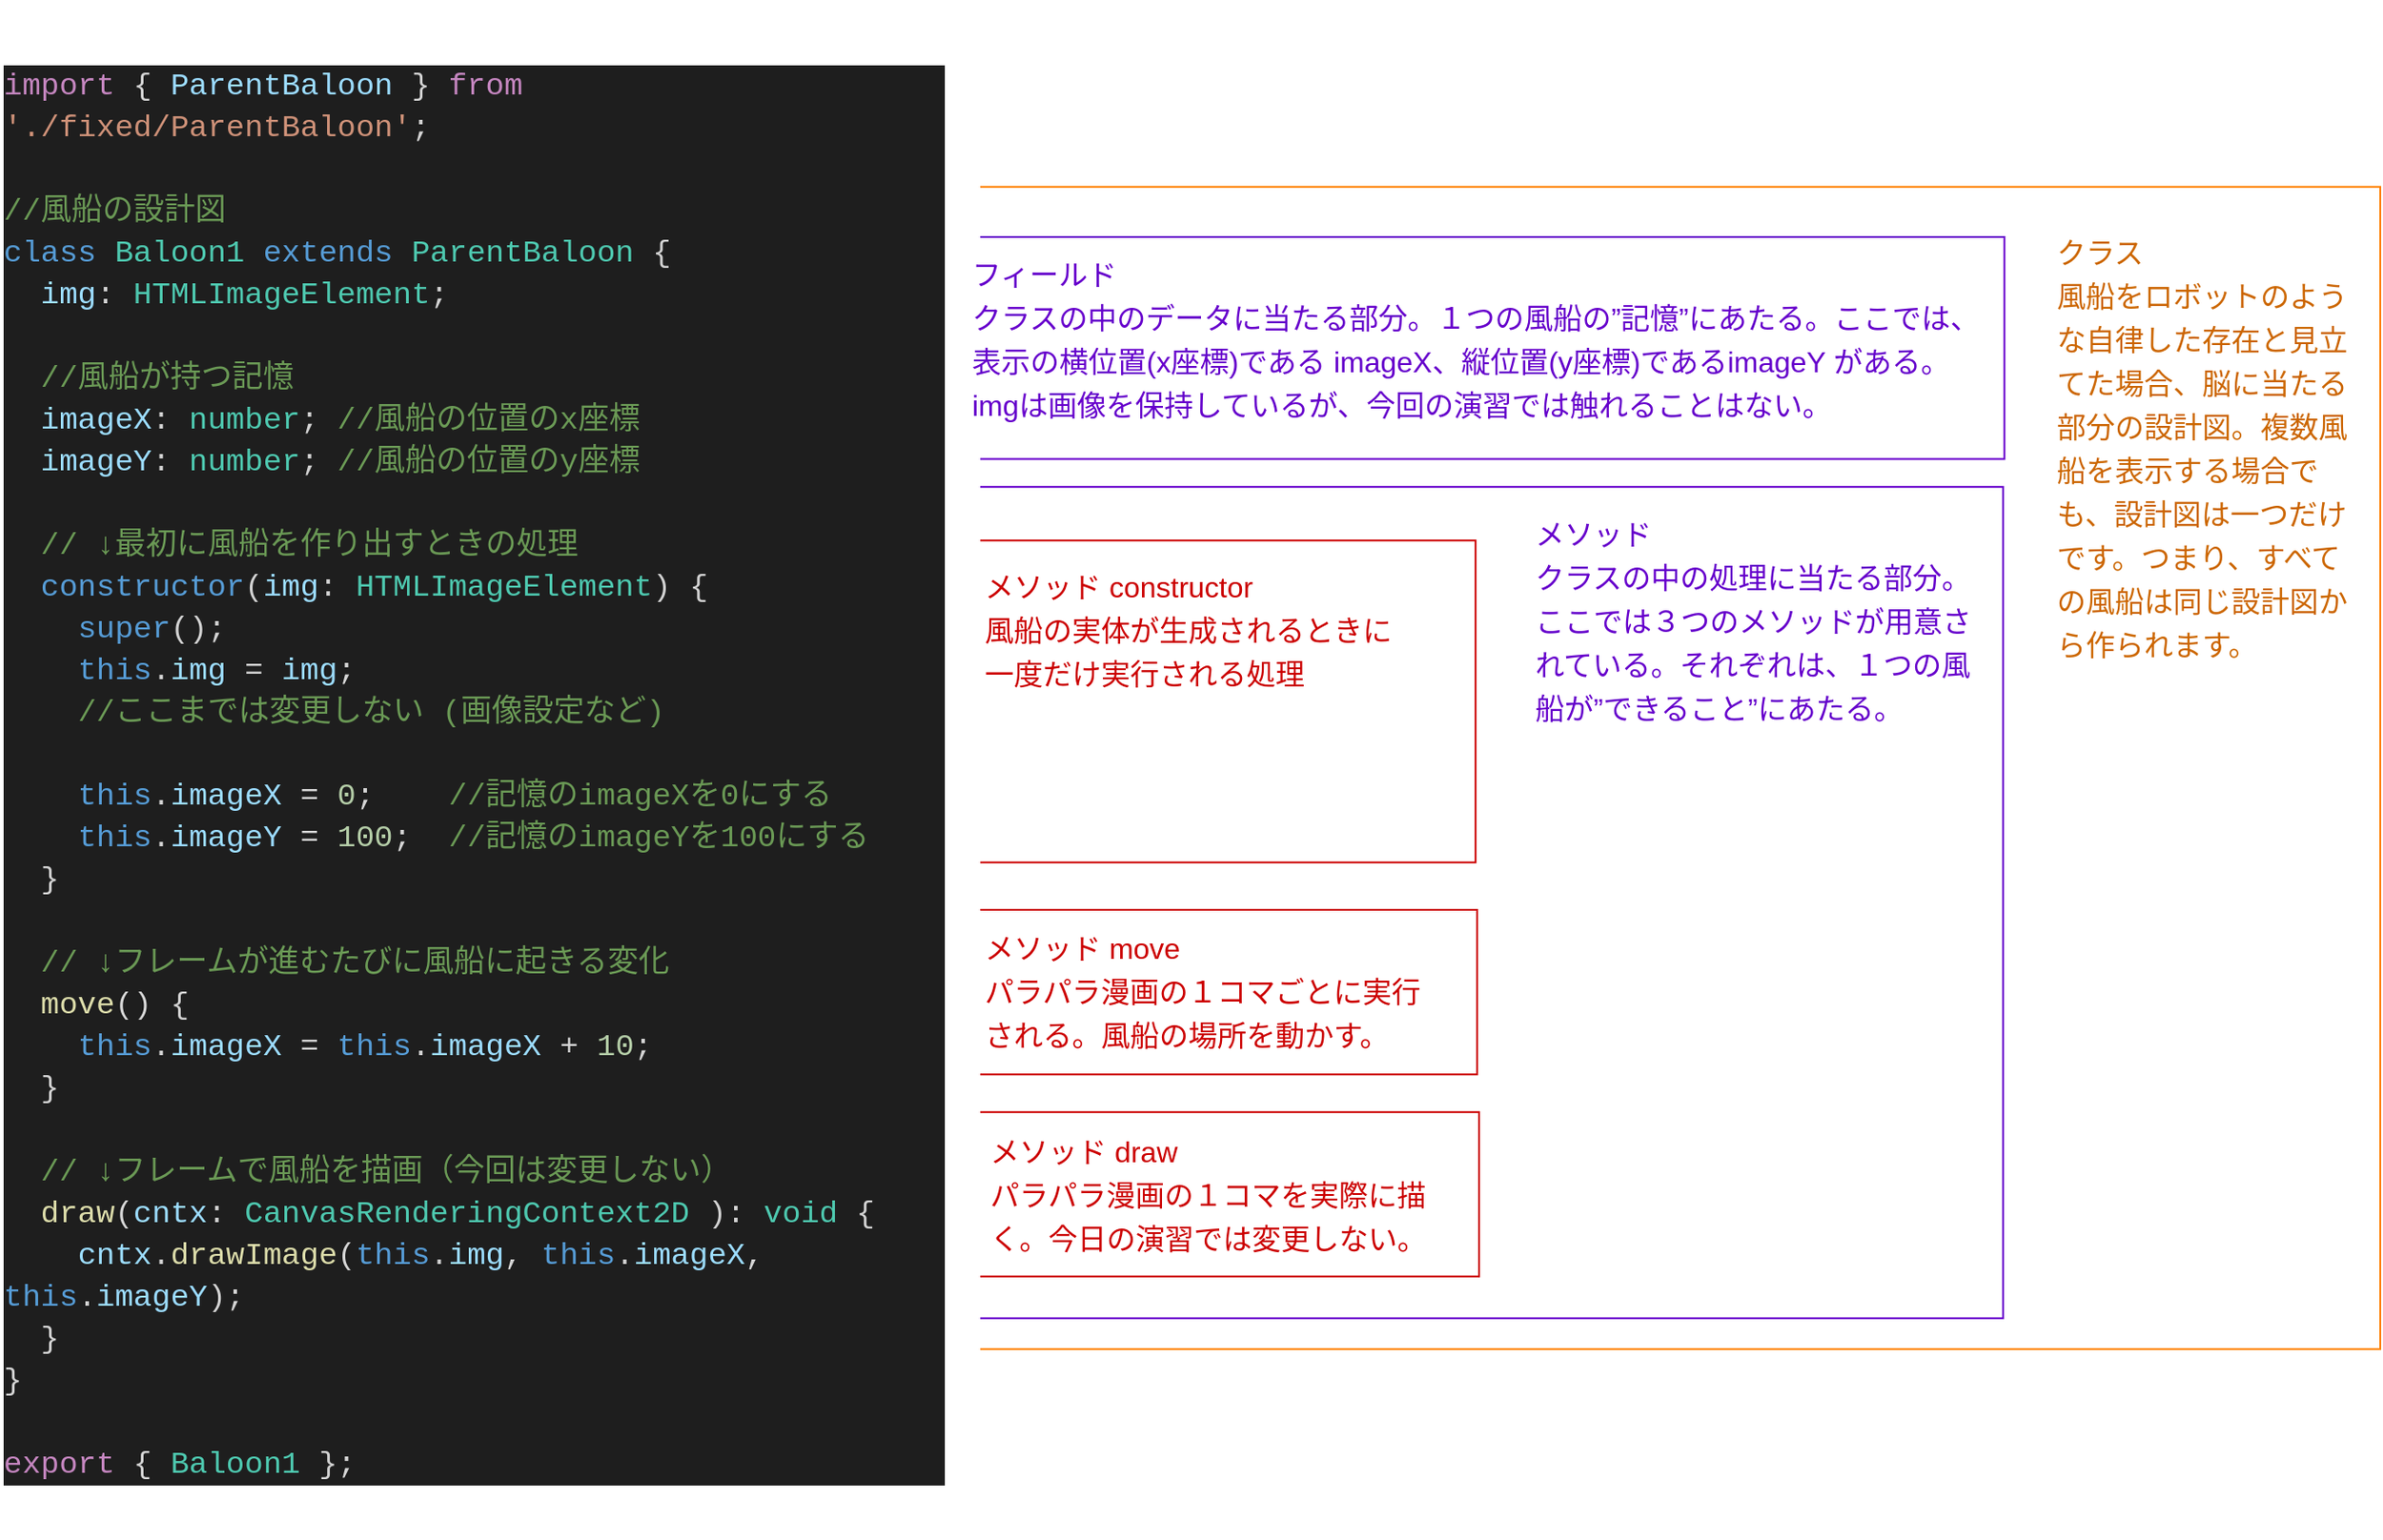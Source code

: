 <mxfile version="15.2.7" type="device"><diagram id="FfvyMGvv0T7qn-MLXQjH" name="ページ1"><mxGraphModel dx="2249" dy="1983" grid="1" gridSize="10" guides="1" tooltips="1" connect="1" arrows="1" fold="1" page="1" pageScale="1" pageWidth="827" pageHeight="1169" math="0" shadow="0"><root><mxCell id="0"/><mxCell id="1" parent="0"/><mxCell id="BML7EPOQI74bzUY2PKSZ-1" value="&#10;&#10;&lt;div style=&quot;color: rgb(212, 212, 212); background-color: rgb(30, 30, 30); font-family: hakugen, consolas, &amp;quot;courier new&amp;quot;, monospace, consolas, &amp;quot;courier new&amp;quot;, monospace; font-weight: normal; font-size: 17px; line-height: 23px;&quot;&gt;&lt;div&gt;&lt;span style=&quot;color: #c586c0&quot;&gt;import&lt;/span&gt;&lt;span style=&quot;color: #d4d4d4&quot;&gt; { &lt;/span&gt;&lt;span style=&quot;color: #9cdcfe&quot;&gt;ParentBaloon&lt;/span&gt;&lt;span style=&quot;color: #d4d4d4&quot;&gt; } &lt;/span&gt;&lt;span style=&quot;color: #c586c0&quot;&gt;from&lt;/span&gt;&lt;span style=&quot;color: #d4d4d4&quot;&gt; &lt;/span&gt;&lt;span style=&quot;color: #ce9178&quot;&gt;'./fixed/ParentBaloon'&lt;/span&gt;&lt;span style=&quot;color: #d4d4d4&quot;&gt;;&lt;/span&gt;&lt;/div&gt;&lt;br&gt;&lt;div&gt;&lt;span style=&quot;color: #6a9955&quot;&gt;//風船の設計図&lt;/span&gt;&lt;/div&gt;&lt;div&gt;&lt;span style=&quot;color: #569cd6&quot;&gt;class&lt;/span&gt;&lt;span style=&quot;color: #d4d4d4&quot;&gt; &lt;/span&gt;&lt;span style=&quot;color: #4ec9b0&quot;&gt;Baloon1&lt;/span&gt;&lt;span style=&quot;color: #d4d4d4&quot;&gt; &lt;/span&gt;&lt;span style=&quot;color: #569cd6&quot;&gt;extends&lt;/span&gt;&lt;span style=&quot;color: #d4d4d4&quot;&gt; &lt;/span&gt;&lt;span style=&quot;color: #4ec9b0&quot;&gt;ParentBaloon&lt;/span&gt;&lt;span style=&quot;color: #d4d4d4&quot;&gt; {&lt;/span&gt;&lt;/div&gt;&lt;div&gt;&lt;span style=&quot;color: #d4d4d4&quot;&gt;&amp;nbsp; &lt;/span&gt;&lt;span style=&quot;color: #9cdcfe&quot;&gt;img&lt;/span&gt;&lt;span style=&quot;color: #d4d4d4&quot;&gt;: &lt;/span&gt;&lt;span style=&quot;color: #4ec9b0&quot;&gt;HTMLImageElement&lt;/span&gt;&lt;span style=&quot;color: #d4d4d4&quot;&gt;;&lt;/span&gt;&lt;/div&gt;&lt;div&gt;&lt;span style=&quot;color: #d4d4d4&quot;&gt;&amp;nbsp; &lt;/span&gt;&lt;/div&gt;&lt;div&gt;&lt;span style=&quot;color: #d4d4d4&quot;&gt;&amp;nbsp; &lt;/span&gt;&lt;span style=&quot;color: #6a9955&quot;&gt;//風船が持つ記憶&lt;/span&gt;&lt;/div&gt;&lt;div&gt;&lt;span style=&quot;color: #d4d4d4&quot;&gt;&amp;nbsp; &lt;/span&gt;&lt;span style=&quot;color: #9cdcfe&quot;&gt;imageX&lt;/span&gt;&lt;span style=&quot;color: #d4d4d4&quot;&gt;: &lt;/span&gt;&lt;span style=&quot;color: #4ec9b0&quot;&gt;number&lt;/span&gt;&lt;span style=&quot;color: #d4d4d4&quot;&gt;; &lt;/span&gt;&lt;span style=&quot;color: #6a9955&quot;&gt;//風船の位置のx座標&lt;/span&gt;&lt;/div&gt;&lt;div&gt;&lt;span style=&quot;color: #d4d4d4&quot;&gt;&amp;nbsp; &lt;/span&gt;&lt;span style=&quot;color: #9cdcfe&quot;&gt;imageY&lt;/span&gt;&lt;span style=&quot;color: #d4d4d4&quot;&gt;: &lt;/span&gt;&lt;span style=&quot;color: #4ec9b0&quot;&gt;number&lt;/span&gt;&lt;span style=&quot;color: #d4d4d4&quot;&gt;; &lt;/span&gt;&lt;span style=&quot;color: #6a9955&quot;&gt;//風船の位置のy座標&lt;/span&gt;&lt;/div&gt;&lt;br&gt;&lt;div&gt;&lt;span style=&quot;color: #d4d4d4&quot;&gt;&amp;nbsp; &lt;/span&gt;&lt;span style=&quot;color: #6a9955&quot;&gt;// ↓最初に風船を作り出すときの処理&lt;/span&gt;&lt;/div&gt;&lt;div&gt;&lt;span style=&quot;color: #d4d4d4&quot;&gt;&amp;nbsp; &lt;/span&gt;&lt;span style=&quot;color: #569cd6&quot;&gt;constructor&lt;/span&gt;&lt;span style=&quot;color: #d4d4d4&quot;&gt;(&lt;/span&gt;&lt;span style=&quot;color: #9cdcfe&quot;&gt;img&lt;/span&gt;&lt;span style=&quot;color: #d4d4d4&quot;&gt;: &lt;/span&gt;&lt;span style=&quot;color: #4ec9b0&quot;&gt;HTMLImageElement&lt;/span&gt;&lt;span style=&quot;color: #d4d4d4&quot;&gt;) {&lt;/span&gt;&lt;/div&gt;&lt;div&gt;&lt;span style=&quot;color: #d4d4d4&quot;&gt;&amp;nbsp; &amp;nbsp; &lt;/span&gt;&lt;span style=&quot;color: #569cd6&quot;&gt;super&lt;/span&gt;&lt;span style=&quot;color: #d4d4d4&quot;&gt;();&lt;/span&gt;&lt;/div&gt;&lt;div&gt;&lt;span style=&quot;color: #d4d4d4&quot;&gt;&amp;nbsp; &amp;nbsp; &lt;/span&gt;&lt;span style=&quot;color: #569cd6&quot;&gt;this&lt;/span&gt;&lt;span style=&quot;color: #d4d4d4&quot;&gt;.&lt;/span&gt;&lt;span style=&quot;color: #9cdcfe&quot;&gt;img&lt;/span&gt;&lt;span style=&quot;color: #d4d4d4&quot;&gt; = &lt;/span&gt;&lt;span style=&quot;color: #9cdcfe&quot;&gt;img&lt;/span&gt;&lt;span style=&quot;color: #d4d4d4&quot;&gt;;&lt;/span&gt;&lt;/div&gt;&lt;div&gt;&lt;span style=&quot;color: #d4d4d4&quot;&gt;&amp;nbsp; &amp;nbsp; &lt;/span&gt;&lt;span style=&quot;color: #6a9955&quot;&gt;//ここまでは変更しない (画像設定など)&lt;/span&gt;&lt;/div&gt;&lt;div&gt;&lt;span style=&quot;color: #d4d4d4&quot;&gt;&amp;nbsp; &lt;/span&gt;&lt;/div&gt;&lt;div&gt;&lt;span style=&quot;color: #d4d4d4&quot;&gt;&amp;nbsp; &amp;nbsp; &lt;/span&gt;&lt;span style=&quot;color: #569cd6&quot;&gt;this&lt;/span&gt;&lt;span style=&quot;color: #d4d4d4&quot;&gt;.&lt;/span&gt;&lt;span style=&quot;color: #9cdcfe&quot;&gt;imageX&lt;/span&gt;&lt;span style=&quot;color: #d4d4d4&quot;&gt; = &lt;/span&gt;&lt;span style=&quot;color: #b5cea8&quot;&gt;0&lt;/span&gt;&lt;span style=&quot;color: #d4d4d4&quot;&gt;; &amp;nbsp; &amp;nbsp;&lt;/span&gt;&lt;span style=&quot;color: #6a9955&quot;&gt;//記憶のimageXを0にする&lt;/span&gt;&lt;/div&gt;&lt;div&gt;&lt;span style=&quot;color: #d4d4d4&quot;&gt;&amp;nbsp; &amp;nbsp; &lt;/span&gt;&lt;span style=&quot;color: #569cd6&quot;&gt;this&lt;/span&gt;&lt;span style=&quot;color: #d4d4d4&quot;&gt;.&lt;/span&gt;&lt;span style=&quot;color: #9cdcfe&quot;&gt;imageY&lt;/span&gt;&lt;span style=&quot;color: #d4d4d4&quot;&gt; = &lt;/span&gt;&lt;span style=&quot;color: #b5cea8&quot;&gt;100&lt;/span&gt;&lt;span style=&quot;color: #d4d4d4&quot;&gt;; &amp;nbsp;&lt;/span&gt;&lt;span style=&quot;color: #6a9955&quot;&gt;//記憶のimageYを100にする&lt;/span&gt;&lt;/div&gt;&lt;div&gt;&lt;span style=&quot;color: #d4d4d4&quot;&gt;&amp;nbsp; }&lt;/span&gt;&lt;/div&gt;&lt;br&gt;&lt;div&gt;&lt;span style=&quot;color: #d4d4d4&quot;&gt;&amp;nbsp; &lt;/span&gt;&lt;span style=&quot;color: #6a9955&quot;&gt;// ↓フレームが進むたびに風船に起きる変化&lt;/span&gt;&lt;/div&gt;&lt;div&gt;&lt;span style=&quot;color: #d4d4d4&quot;&gt;&amp;nbsp; &lt;/span&gt;&lt;span style=&quot;color: #dcdcaa&quot;&gt;move&lt;/span&gt;&lt;span style=&quot;color: #d4d4d4&quot;&gt;() {&lt;/span&gt;&lt;/div&gt;&lt;div&gt;&lt;span style=&quot;color: #d4d4d4&quot;&gt;&amp;nbsp; &amp;nbsp; &lt;/span&gt;&lt;span style=&quot;color: #569cd6&quot;&gt;this&lt;/span&gt;&lt;span style=&quot;color: #d4d4d4&quot;&gt;.&lt;/span&gt;&lt;span style=&quot;color: #9cdcfe&quot;&gt;imageX&lt;/span&gt;&lt;span style=&quot;color: #d4d4d4&quot;&gt; = &lt;/span&gt;&lt;span style=&quot;color: #569cd6&quot;&gt;this&lt;/span&gt;&lt;span style=&quot;color: #d4d4d4&quot;&gt;.&lt;/span&gt;&lt;span style=&quot;color: #9cdcfe&quot;&gt;imageX&lt;/span&gt;&lt;span style=&quot;color: #d4d4d4&quot;&gt; + &lt;/span&gt;&lt;span style=&quot;color: #b5cea8&quot;&gt;10&lt;/span&gt;&lt;span style=&quot;color: #d4d4d4&quot;&gt;;&lt;/span&gt;&lt;/div&gt;&lt;div&gt;&lt;span style=&quot;color: #d4d4d4&quot;&gt;&amp;nbsp; }&lt;/span&gt;&lt;/div&gt;&lt;br&gt;&lt;div&gt;&lt;span style=&quot;color: #d4d4d4&quot;&gt;&amp;nbsp; &lt;/span&gt;&lt;span style=&quot;color: #6a9955&quot;&gt;// ↓フレームで風船を描画（今回は変更しない）&lt;/span&gt;&lt;/div&gt;&lt;div&gt;&lt;span style=&quot;color: #d4d4d4&quot;&gt;&amp;nbsp; &lt;/span&gt;&lt;span style=&quot;color: #dcdcaa&quot;&gt;draw&lt;/span&gt;&lt;span style=&quot;color: #d4d4d4&quot;&gt;(&lt;/span&gt;&lt;span style=&quot;color: #9cdcfe&quot;&gt;cntx&lt;/span&gt;&lt;span style=&quot;color: #d4d4d4&quot;&gt;: &lt;/span&gt;&lt;span style=&quot;color: #4ec9b0&quot;&gt;CanvasRenderingContext2D&lt;/span&gt;&lt;span style=&quot;color: #d4d4d4&quot;&gt; ): &lt;/span&gt;&lt;span style=&quot;color: #4ec9b0&quot;&gt;void&lt;/span&gt;&lt;span style=&quot;color: #d4d4d4&quot;&gt; {&lt;/span&gt;&lt;/div&gt;&lt;div&gt;&lt;span style=&quot;color: #d4d4d4&quot;&gt;&amp;nbsp; &amp;nbsp; &lt;/span&gt;&lt;span style=&quot;color: #9cdcfe&quot;&gt;cntx&lt;/span&gt;&lt;span style=&quot;color: #d4d4d4&quot;&gt;.&lt;/span&gt;&lt;span style=&quot;color: #dcdcaa&quot;&gt;drawImage&lt;/span&gt;&lt;span style=&quot;color: #d4d4d4&quot;&gt;(&lt;/span&gt;&lt;span style=&quot;color: #569cd6&quot;&gt;this&lt;/span&gt;&lt;span style=&quot;color: #d4d4d4&quot;&gt;.&lt;/span&gt;&lt;span style=&quot;color: #9cdcfe&quot;&gt;img&lt;/span&gt;&lt;span style=&quot;color: #d4d4d4&quot;&gt;, &lt;/span&gt;&lt;span style=&quot;color: #569cd6&quot;&gt;this&lt;/span&gt;&lt;span style=&quot;color: #d4d4d4&quot;&gt;.&lt;/span&gt;&lt;span style=&quot;color: #9cdcfe&quot;&gt;imageX&lt;/span&gt;&lt;span style=&quot;color: #d4d4d4&quot;&gt;, &lt;/span&gt;&lt;span style=&quot;color: #569cd6&quot;&gt;this&lt;/span&gt;&lt;span style=&quot;color: #d4d4d4&quot;&gt;.&lt;/span&gt;&lt;span style=&quot;color: #9cdcfe&quot;&gt;imageY&lt;/span&gt;&lt;span style=&quot;color: #d4d4d4&quot;&gt;); &lt;/span&gt;&lt;/div&gt;&lt;div&gt;&lt;span style=&quot;color: #d4d4d4&quot;&gt;&amp;nbsp; }&lt;/span&gt;&lt;/div&gt;&lt;div&gt;&lt;span style=&quot;color: #d4d4d4&quot;&gt;}&lt;/span&gt;&lt;/div&gt;&lt;br&gt;&lt;div&gt;&lt;span style=&quot;color: #c586c0&quot;&gt;export&lt;/span&gt;&lt;span style=&quot;color: #d4d4d4&quot;&gt; { &lt;/span&gt;&lt;span style=&quot;color: #4ec9b0&quot;&gt;Baloon1&lt;/span&gt;&lt;span style=&quot;color: #d4d4d4&quot;&gt; };&lt;/span&gt;&lt;/div&gt;&lt;/div&gt;&#10;&#10;" style="text;html=1;strokeColor=none;fillColor=none;align=left;verticalAlign=top;whiteSpace=wrap;rounded=0;" vertex="1" parent="1"><mxGeometry x="-800" y="-1160" width="520" height="771.62" as="geometry"/></mxCell><mxCell id="BML7EPOQI74bzUY2PKSZ-2" value="" style="shape=partialRectangle;whiteSpace=wrap;html=1;bottom=1;right=1;left=1;top=0;fillColor=none;routingCenterX=-0.5;align=left;verticalAlign=top;rotation=-90;strokeColor=#FF8000;" vertex="1" parent="1"><mxGeometry x="-195" y="-1122.13" width="640" height="770" as="geometry"/></mxCell><mxCell id="BML7EPOQI74bzUY2PKSZ-3" value="" style="shape=partialRectangle;whiteSpace=wrap;html=1;bottom=1;right=1;left=1;top=0;fillColor=none;routingCenterX=-0.5;align=left;verticalAlign=top;rotation=-90;strokeColor=#6600CC;" vertex="1" parent="1"><mxGeometry x="-39.54" y="-1250" width="122.24" height="563.15" as="geometry"/></mxCell><mxCell id="BML7EPOQI74bzUY2PKSZ-5" value="" style="shape=partialRectangle;whiteSpace=wrap;html=1;bottom=1;right=1;left=1;top=0;fillColor=none;routingCenterX=-0.5;align=left;verticalAlign=top;rotation=-90;strokeColor=#6600CC;" vertex="1" parent="1"><mxGeometry x="-207.66" y="-944.22" width="457.72" height="562.4" as="geometry"/></mxCell><mxCell id="BML7EPOQI74bzUY2PKSZ-6" value="" style="shape=partialRectangle;whiteSpace=wrap;html=1;bottom=1;right=1;left=1;top=0;fillColor=none;routingCenterX=-0.5;align=left;verticalAlign=top;rotation=-90;strokeColor=#CC0000;" vertex="1" parent="1"><mxGeometry x="-212.59" y="-909.79" width="177.3" height="272.09" as="geometry"/></mxCell><mxCell id="BML7EPOQI74bzUY2PKSZ-7" value="" style="shape=partialRectangle;whiteSpace=wrap;html=1;bottom=1;right=1;left=1;top=0;fillColor=none;routingCenterX=-0.5;align=left;verticalAlign=top;rotation=-90;strokeColor=#CC0000;" vertex="1" parent="1"><mxGeometry x="-168.28" y="-639.38" width="90.57" height="274" as="geometry"/></mxCell><mxCell id="BML7EPOQI74bzUY2PKSZ-8" value="" style="shape=partialRectangle;whiteSpace=wrap;html=1;bottom=1;right=1;left=1;top=0;fillColor=none;routingCenterX=-0.5;align=left;verticalAlign=top;rotation=-90;strokeColor=#CC0000;" vertex="1" parent="1"><mxGeometry x="-168.82" y="-750.12" width="90.57" height="272.92" as="geometry"/></mxCell><mxCell id="BML7EPOQI74bzUY2PKSZ-9" value="&lt;p style=&quot;line-height: 150% ; font-size: 16px&quot;&gt;メソッド constructor&lt;br&gt;風船の実体が生成されるときに&lt;br&gt;一度だけ実行される処理&lt;/p&gt;" style="text;html=1;strokeColor=none;fillColor=none;align=left;verticalAlign=middle;whiteSpace=wrap;rounded=0;fontColor=#CC0000;fontSize=14;" vertex="1" parent="1"><mxGeometry x="-260" y="-858.38" width="250" height="90" as="geometry"/></mxCell><mxCell id="BML7EPOQI74bzUY2PKSZ-10" value="&lt;p style=&quot;line-height: 150% ; font-size: 16px&quot;&gt;メソッド move&lt;br&gt;パラパラ漫画の１コマごとに実行される。風船の場所を動かす。&lt;/p&gt;" style="text;html=1;strokeColor=none;fillColor=none;align=left;verticalAlign=middle;whiteSpace=wrap;rounded=0;fontColor=#CC0000;fontSize=14;" vertex="1" parent="1"><mxGeometry x="-260" y="-658.66" width="250" height="90" as="geometry"/></mxCell><mxCell id="BML7EPOQI74bzUY2PKSZ-11" value="&lt;p style=&quot;line-height: 150% ; font-size: 16px&quot;&gt;メソッド draw&lt;br&gt;パラパラ漫画の１コマを実際に描く。今日の演習では変更しない。&lt;/p&gt;" style="text;html=1;strokeColor=none;fillColor=none;align=left;verticalAlign=middle;whiteSpace=wrap;rounded=0;fontColor=#CC0000;fontSize=14;" vertex="1" parent="1"><mxGeometry x="-257.36" y="-547.38" width="247.36" height="90" as="geometry"/></mxCell><mxCell id="BML7EPOQI74bzUY2PKSZ-12" value="&lt;p style=&quot;line-height: 150% ; font-size: 16px&quot;&gt;&lt;font color=&quot;#6600cc&quot;&gt;メソッド&amp;nbsp;&lt;br&gt;クラスの中の処理に当たる部分。ここでは３つのメソッドが用意されている。それぞれは、１つの風船が”できること”にあたる。&lt;/font&gt;&lt;/p&gt;" style="text;html=1;strokeColor=none;fillColor=none;align=left;verticalAlign=middle;whiteSpace=wrap;rounded=0;fontColor=#CC0000;fontSize=14;" vertex="1" parent="1"><mxGeometry x="43" y="-888.38" width="250" height="140" as="geometry"/></mxCell><mxCell id="BML7EPOQI74bzUY2PKSZ-13" value="&lt;p style=&quot;line-height: 150% ; font-size: 16px&quot;&gt;&lt;font color=&quot;#6600cc&quot;&gt;フィールド&amp;nbsp;&lt;br&gt;クラスの中のデータに当たる部分。&lt;/font&gt;&lt;span style=&quot;color: rgb(102 , 0 , 204)&quot;&gt;１つの風船の”記憶”にあたる。ここでは、表示の横位置(x座標)&lt;/span&gt;&lt;span style=&quot;color: rgb(102 , 0 , 204)&quot;&gt;である imageX、縦位置(y座標)であるimageY がある。&lt;/span&gt;&lt;span style=&quot;color: rgb(102 , 0 , 204)&quot;&gt;imgは画像を保持しているが、今回の演習では触れることはない。&lt;/span&gt;&lt;/p&gt;" style="text;html=1;strokeColor=none;fillColor=none;align=left;verticalAlign=middle;whiteSpace=wrap;rounded=0;fontColor=#CC0000;fontSize=14;" vertex="1" parent="1"><mxGeometry x="-267" y="-1018.38" width="560" height="90" as="geometry"/></mxCell><mxCell id="BML7EPOQI74bzUY2PKSZ-14" value="&lt;p style=&quot;line-height: 150% ; font-size: 16px&quot;&gt;&lt;font color=&quot;#cc6600&quot;&gt;クラス&lt;br&gt;風船をロボットのような自律した存在と見立てた場合、脳に当たる部分の設計図。複数風船を表示する場合でも、設計図は一つだけです。つまり、すべての風船は同じ設計図から作られます。&lt;/font&gt;&lt;/p&gt;" style="text;html=1;strokeColor=none;fillColor=none;align=left;verticalAlign=middle;whiteSpace=wrap;rounded=0;fontColor=#CC0000;fontSize=14;" vertex="1" parent="1"><mxGeometry x="330" y="-1056.79" width="170" height="288.41" as="geometry"/></mxCell></root></mxGraphModel></diagram></mxfile>